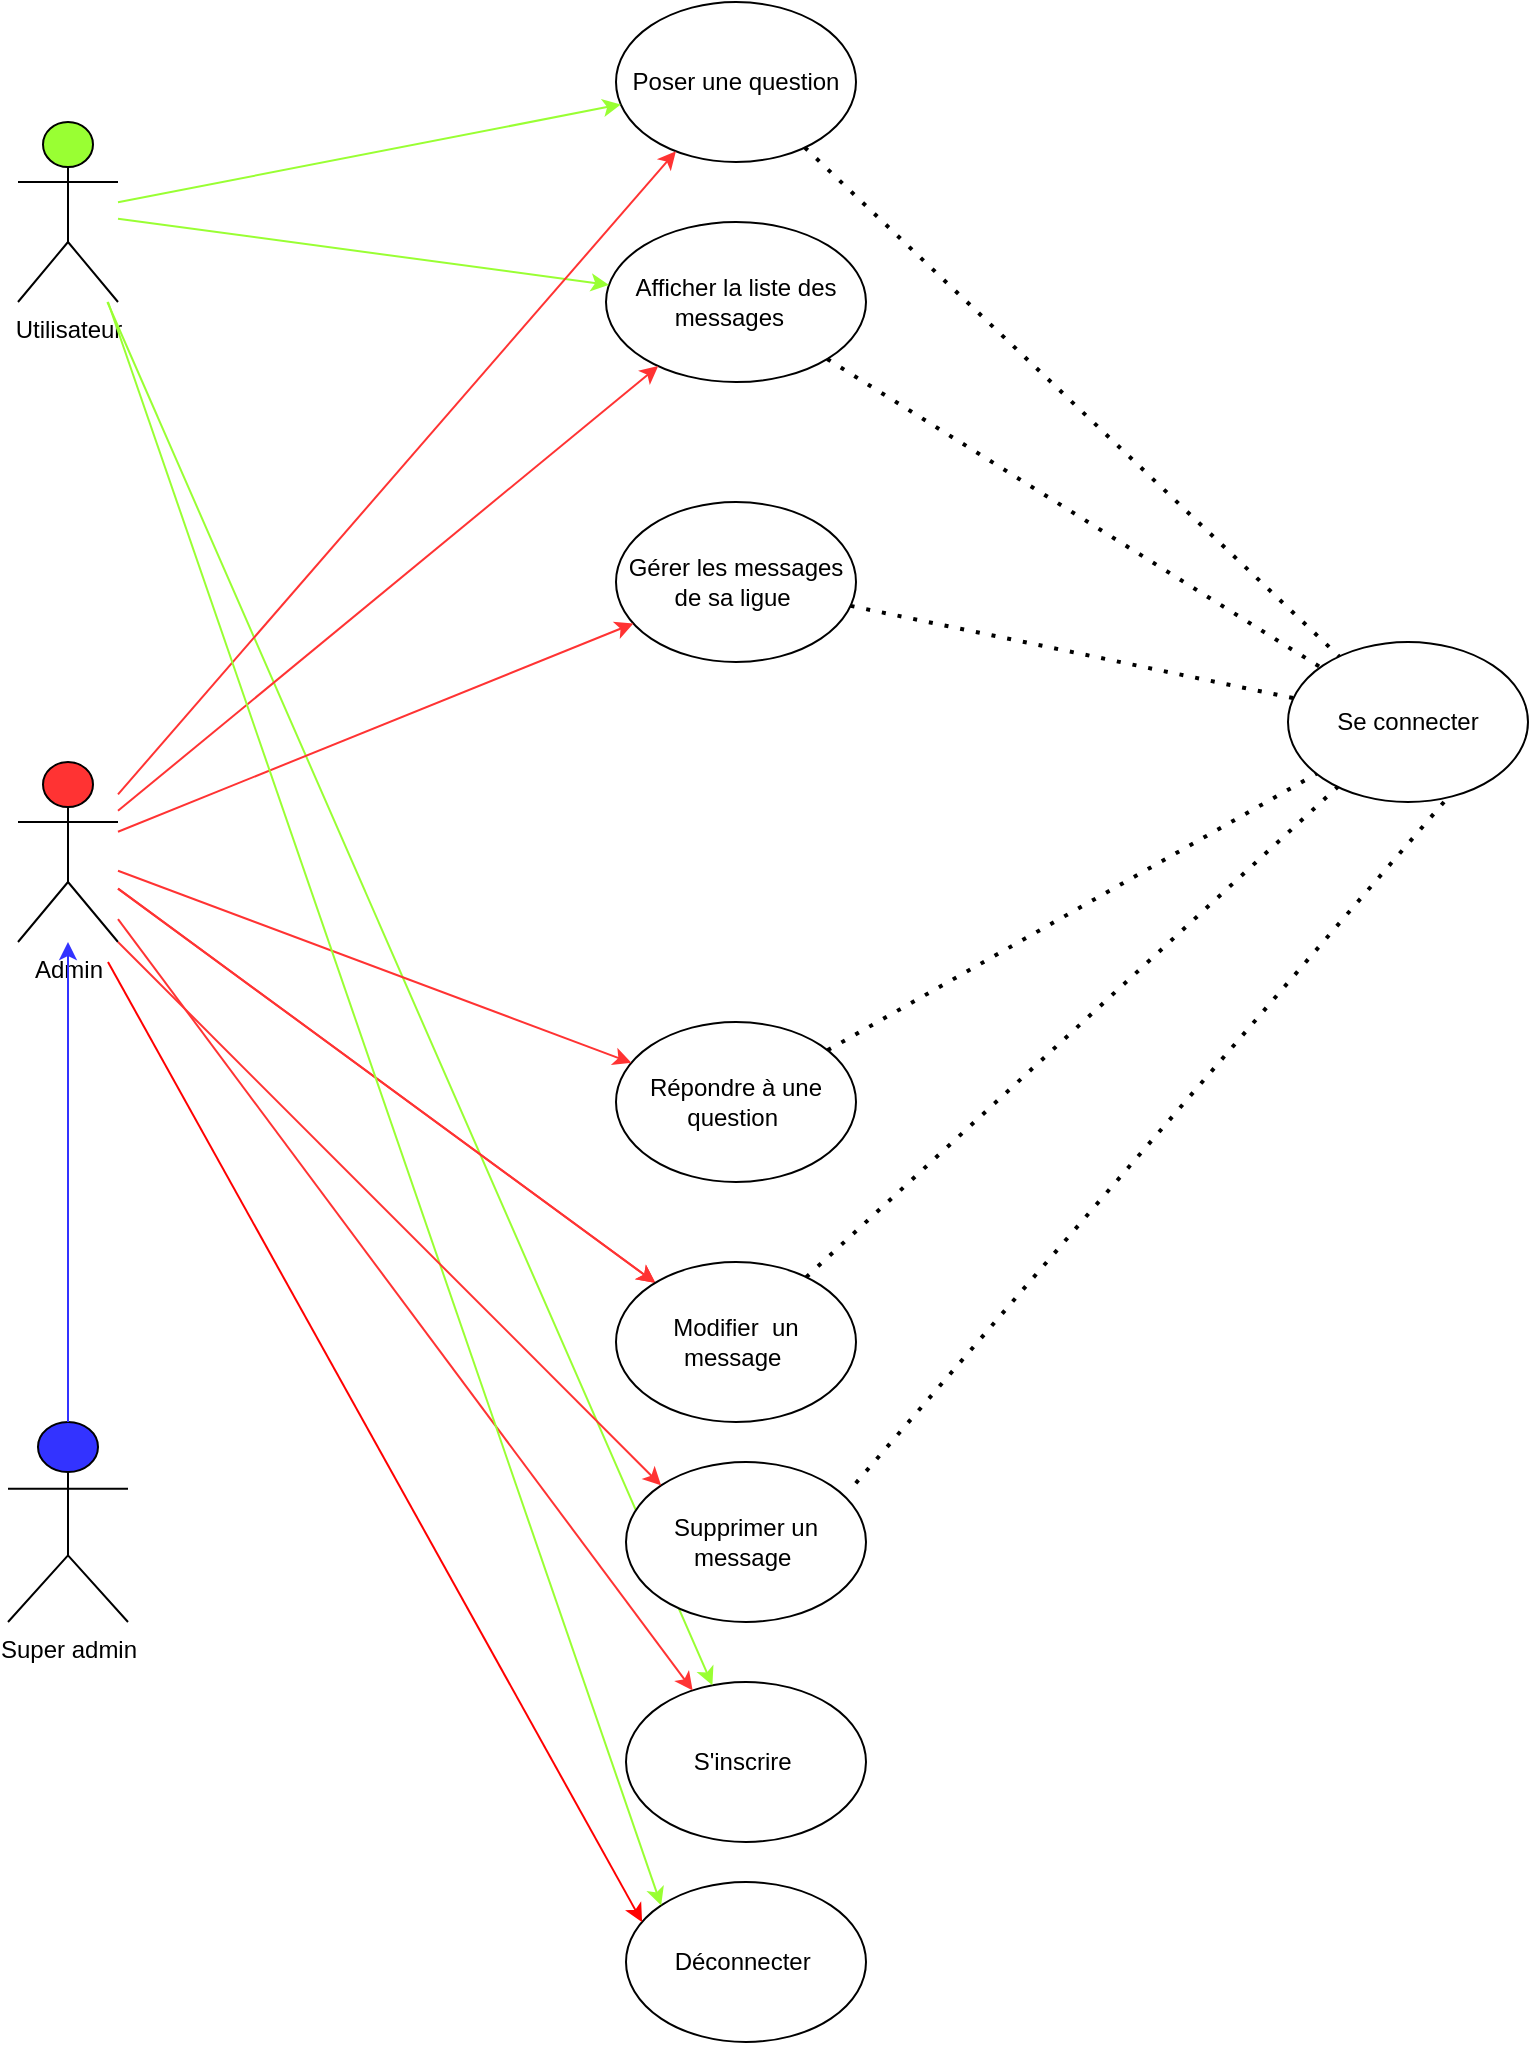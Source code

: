 <mxfile version="26.0.6">
  <diagram name="Page-1" id="M9ZF05xPXaLbQMJgIYiB">
    <mxGraphModel grid="1" page="1" gridSize="10" guides="1" tooltips="1" connect="1" arrows="1" fold="1" pageScale="1" pageWidth="827" pageHeight="1169" math="0" shadow="0">
      <root>
        <mxCell id="0" />
        <mxCell id="1" parent="0" />
        <mxCell id="ItFc6qjYGQzhmiUpGOcp-2" value="Utilisateur" style="shape=umlActor;verticalLabelPosition=bottom;verticalAlign=top;html=1;outlineConnect=0;fillColor=#99FF33;" vertex="1" parent="1">
          <mxGeometry x="55" y="140" width="50" height="90" as="geometry" />
        </mxCell>
        <mxCell id="ItFc6qjYGQzhmiUpGOcp-6" value="Admin" style="shape=umlActor;verticalLabelPosition=bottom;verticalAlign=top;html=1;outlineConnect=0;fillColor=#FF3333;" vertex="1" parent="1">
          <mxGeometry x="55" y="460" width="50" height="90" as="geometry" />
        </mxCell>
        <mxCell id="ItFc6qjYGQzhmiUpGOcp-13" value="Super admin" style="shape=umlActor;verticalLabelPosition=bottom;verticalAlign=top;html=1;outlineConnect=0;fillColor=#3333FF;" vertex="1" parent="1">
          <mxGeometry x="50" y="790" width="60" height="100" as="geometry" />
        </mxCell>
        <mxCell id="ItFc6qjYGQzhmiUpGOcp-17" value="S&#39;inscrire&amp;nbsp;" style="ellipse;whiteSpace=wrap;html=1;" vertex="1" parent="1">
          <mxGeometry x="359" y="920" width="120" height="80" as="geometry" />
        </mxCell>
        <mxCell id="ItFc6qjYGQzhmiUpGOcp-18" value="" style="endArrow=classic;html=1;rounded=0;strokeColor=#99FF33;" edge="1" parent="1" source="ItFc6qjYGQzhmiUpGOcp-2" target="ItFc6qjYGQzhmiUpGOcp-17">
          <mxGeometry width="50" height="50" relative="1" as="geometry">
            <mxPoint x="420" y="590" as="sourcePoint" />
            <mxPoint x="470" y="540" as="targetPoint" />
          </mxGeometry>
        </mxCell>
        <mxCell id="ItFc6qjYGQzhmiUpGOcp-20" value="Se connecter" style="ellipse;whiteSpace=wrap;html=1;" vertex="1" parent="1">
          <mxGeometry x="690" y="400" width="120" height="80" as="geometry" />
        </mxCell>
        <mxCell id="ItFc6qjYGQzhmiUpGOcp-21" style="edgeStyle=orthogonalEdgeStyle;rounded=0;orthogonalLoop=1;jettySize=auto;html=1;exitX=0.5;exitY=1;exitDx=0;exitDy=0;" edge="1" parent="1" source="ItFc6qjYGQzhmiUpGOcp-20" target="ItFc6qjYGQzhmiUpGOcp-20">
          <mxGeometry relative="1" as="geometry" />
        </mxCell>
        <mxCell id="ItFc6qjYGQzhmiUpGOcp-23" value="Afficher la liste des messages&amp;nbsp;&amp;nbsp;" style="ellipse;whiteSpace=wrap;html=1;" vertex="1" parent="1">
          <mxGeometry x="349" y="190" width="130" height="80" as="geometry" />
        </mxCell>
        <mxCell id="ItFc6qjYGQzhmiUpGOcp-24" value="Poser une question" style="ellipse;whiteSpace=wrap;html=1;" vertex="1" parent="1">
          <mxGeometry x="354" y="80" width="120" height="80" as="geometry" />
        </mxCell>
        <mxCell id="ItFc6qjYGQzhmiUpGOcp-31" value="" style="endArrow=classic;html=1;rounded=0;strokeColor=#FF3333;" edge="1" parent="1" source="ItFc6qjYGQzhmiUpGOcp-6" target="ItFc6qjYGQzhmiUpGOcp-17">
          <mxGeometry width="50" height="50" relative="1" as="geometry">
            <mxPoint x="150" y="630" as="sourcePoint" />
            <mxPoint x="470" y="540" as="targetPoint" />
          </mxGeometry>
        </mxCell>
        <mxCell id="ItFc6qjYGQzhmiUpGOcp-34" value="" style="endArrow=classic;html=1;rounded=0;strokeColor=#99FF33;" edge="1" parent="1" source="ItFc6qjYGQzhmiUpGOcp-2" target="ItFc6qjYGQzhmiUpGOcp-23">
          <mxGeometry width="50" height="50" relative="1" as="geometry">
            <mxPoint x="420" y="590" as="sourcePoint" />
            <mxPoint x="470" y="540" as="targetPoint" />
          </mxGeometry>
        </mxCell>
        <mxCell id="ItFc6qjYGQzhmiUpGOcp-35" value="" style="endArrow=classic;html=1;rounded=0;strokeColor=#99FF33;" edge="1" parent="1" source="ItFc6qjYGQzhmiUpGOcp-2" target="ItFc6qjYGQzhmiUpGOcp-24">
          <mxGeometry width="50" height="50" relative="1" as="geometry">
            <mxPoint x="420" y="590" as="sourcePoint" />
            <mxPoint x="470" y="540" as="targetPoint" />
          </mxGeometry>
        </mxCell>
        <mxCell id="ItFc6qjYGQzhmiUpGOcp-36" value="" style="endArrow=classic;html=1;rounded=0;strokeColor=#FF3333;" edge="1" parent="1" source="ItFc6qjYGQzhmiUpGOcp-6" target="ItFc6qjYGQzhmiUpGOcp-23">
          <mxGeometry width="50" height="50" relative="1" as="geometry">
            <mxPoint x="420" y="590" as="sourcePoint" />
            <mxPoint x="470" y="540" as="targetPoint" />
          </mxGeometry>
        </mxCell>
        <mxCell id="ItFc6qjYGQzhmiUpGOcp-38" value="Répondre à une question&amp;nbsp;" style="ellipse;whiteSpace=wrap;html=1;" vertex="1" parent="1">
          <mxGeometry x="354" y="590" width="120" height="80" as="geometry" />
        </mxCell>
        <mxCell id="ItFc6qjYGQzhmiUpGOcp-39" value="" style="endArrow=classic;html=1;rounded=0;strokeColor=#FF3333;" edge="1" parent="1" source="ItFc6qjYGQzhmiUpGOcp-6" target="ItFc6qjYGQzhmiUpGOcp-38">
          <mxGeometry width="50" height="50" relative="1" as="geometry">
            <mxPoint x="420" y="590" as="sourcePoint" />
            <mxPoint x="470" y="540" as="targetPoint" />
          </mxGeometry>
        </mxCell>
        <mxCell id="ItFc6qjYGQzhmiUpGOcp-43" value="" style="endArrow=classic;html=1;rounded=0;strokeColor=#FF3333;" edge="1" parent="1" source="ItFc6qjYGQzhmiUpGOcp-6" target="ItFc6qjYGQzhmiUpGOcp-42">
          <mxGeometry width="50" height="50" relative="1" as="geometry">
            <mxPoint x="420" y="590" as="sourcePoint" />
            <mxPoint x="470" y="540" as="targetPoint" />
          </mxGeometry>
        </mxCell>
        <mxCell id="ItFc6qjYGQzhmiUpGOcp-45" value="Gérer les messages de sa ligue&amp;nbsp;" style="ellipse;whiteSpace=wrap;html=1;" vertex="1" parent="1">
          <mxGeometry x="354" y="330" width="120" height="80" as="geometry" />
        </mxCell>
        <mxCell id="ItFc6qjYGQzhmiUpGOcp-46" value="" style="endArrow=classic;html=1;rounded=0;strokeColor=#FF3333;" edge="1" parent="1" source="ItFc6qjYGQzhmiUpGOcp-6" target="ItFc6qjYGQzhmiUpGOcp-45">
          <mxGeometry width="50" height="50" relative="1" as="geometry">
            <mxPoint x="420" y="590" as="sourcePoint" />
            <mxPoint x="470" y="540" as="targetPoint" />
          </mxGeometry>
        </mxCell>
        <mxCell id="ItFc6qjYGQzhmiUpGOcp-50" value="" style="endArrow=none;dashed=1;html=1;dashPattern=1 3;strokeWidth=2;rounded=0;" edge="1" parent="1" source="ItFc6qjYGQzhmiUpGOcp-24" target="ItFc6qjYGQzhmiUpGOcp-20">
          <mxGeometry width="50" height="50" relative="1" as="geometry">
            <mxPoint x="420" y="590" as="sourcePoint" />
            <mxPoint x="470" y="540" as="targetPoint" />
          </mxGeometry>
        </mxCell>
        <mxCell id="ItFc6qjYGQzhmiUpGOcp-51" value="" style="endArrow=classic;html=1;rounded=0;strokeColor=#FF3333;" edge="1" parent="1" source="ItFc6qjYGQzhmiUpGOcp-6" target="ItFc6qjYGQzhmiUpGOcp-42">
          <mxGeometry width="50" height="50" relative="1" as="geometry">
            <mxPoint x="105" y="522" as="sourcePoint" />
            <mxPoint x="557" y="822" as="targetPoint" />
          </mxGeometry>
        </mxCell>
        <mxCell id="ItFc6qjYGQzhmiUpGOcp-42" value="Modifier&amp;nbsp; un message&amp;nbsp;" style="ellipse;whiteSpace=wrap;html=1;" vertex="1" parent="1">
          <mxGeometry x="354" y="710" width="120" height="80" as="geometry" />
        </mxCell>
        <mxCell id="ItFc6qjYGQzhmiUpGOcp-52" value="" style="endArrow=none;dashed=1;html=1;dashPattern=1 3;strokeWidth=2;rounded=0;" edge="1" parent="1" source="ItFc6qjYGQzhmiUpGOcp-23" target="ItFc6qjYGQzhmiUpGOcp-20">
          <mxGeometry width="50" height="50" relative="1" as="geometry">
            <mxPoint x="420" y="590" as="sourcePoint" />
            <mxPoint x="470" y="540" as="targetPoint" />
          </mxGeometry>
        </mxCell>
        <mxCell id="ItFc6qjYGQzhmiUpGOcp-53" value="" style="endArrow=none;dashed=1;html=1;dashPattern=1 3;strokeWidth=2;rounded=0;" edge="1" parent="1" source="ItFc6qjYGQzhmiUpGOcp-45" target="ItFc6qjYGQzhmiUpGOcp-20">
          <mxGeometry width="50" height="50" relative="1" as="geometry">
            <mxPoint x="420" y="590" as="sourcePoint" />
            <mxPoint x="470" y="540" as="targetPoint" />
          </mxGeometry>
        </mxCell>
        <mxCell id="ItFc6qjYGQzhmiUpGOcp-54" value="" style="endArrow=none;dashed=1;html=1;dashPattern=1 3;strokeWidth=2;rounded=0;" edge="1" parent="1" source="ItFc6qjYGQzhmiUpGOcp-38" target="ItFc6qjYGQzhmiUpGOcp-20">
          <mxGeometry width="50" height="50" relative="1" as="geometry">
            <mxPoint x="420" y="590" as="sourcePoint" />
            <mxPoint x="470" y="540" as="targetPoint" />
          </mxGeometry>
        </mxCell>
        <mxCell id="ItFc6qjYGQzhmiUpGOcp-55" value="" style="endArrow=none;dashed=1;html=1;dashPattern=1 3;strokeWidth=2;rounded=0;" edge="1" parent="1" source="ItFc6qjYGQzhmiUpGOcp-42" target="ItFc6qjYGQzhmiUpGOcp-20">
          <mxGeometry width="50" height="50" relative="1" as="geometry">
            <mxPoint x="420" y="590" as="sourcePoint" />
            <mxPoint x="470" y="540" as="targetPoint" />
          </mxGeometry>
        </mxCell>
        <mxCell id="ItFc6qjYGQzhmiUpGOcp-57" value="" style="endArrow=classic;html=1;rounded=0;strokeColor=#3333FF;" edge="1" parent="1" source="ItFc6qjYGQzhmiUpGOcp-13" target="ItFc6qjYGQzhmiUpGOcp-6">
          <mxGeometry width="50" height="50" relative="1" as="geometry">
            <mxPoint x="490" y="600" as="sourcePoint" />
            <mxPoint x="540" y="550" as="targetPoint" />
          </mxGeometry>
        </mxCell>
        <mxCell id="ItFc6qjYGQzhmiUpGOcp-60" value="" style="endArrow=classic;html=1;rounded=0;strokeColor=#FF3333;" edge="1" parent="1" source="ItFc6qjYGQzhmiUpGOcp-6" target="ItFc6qjYGQzhmiUpGOcp-24">
          <mxGeometry width="50" height="50" relative="1" as="geometry">
            <mxPoint x="100" y="400" as="sourcePoint" />
            <mxPoint x="150" y="350" as="targetPoint" />
          </mxGeometry>
        </mxCell>
        <mxCell id="XHVmn7WK2hqidXP5CTJJ-2" value="Supprimer un message&amp;nbsp;" style="ellipse;whiteSpace=wrap;html=1;" vertex="1" parent="1">
          <mxGeometry x="359" y="810" width="120" height="80" as="geometry" />
        </mxCell>
        <mxCell id="XHVmn7WK2hqidXP5CTJJ-3" value="Déconnecter&amp;nbsp;" style="ellipse;whiteSpace=wrap;html=1;" vertex="1" parent="1">
          <mxGeometry x="359" y="1020" width="120" height="80" as="geometry" />
        </mxCell>
        <mxCell id="XHVmn7WK2hqidXP5CTJJ-5" value="" style="endArrow=classic;html=1;rounded=0;entryX=0.067;entryY=0.25;entryDx=0;entryDy=0;entryPerimeter=0;fillColor=#f8cecc;strokeColor=#FF0000;" edge="1" parent="1" target="XHVmn7WK2hqidXP5CTJJ-3">
          <mxGeometry width="50" height="50" relative="1" as="geometry">
            <mxPoint x="100" y="560" as="sourcePoint" />
            <mxPoint x="140" y="580" as="targetPoint" />
          </mxGeometry>
        </mxCell>
        <mxCell id="XHVmn7WK2hqidXP5CTJJ-6" value="" style="endArrow=classic;html=1;rounded=0;entryX=0;entryY=0;entryDx=0;entryDy=0;strokeColor=#99FF33;" edge="1" parent="1" target="XHVmn7WK2hqidXP5CTJJ-3">
          <mxGeometry width="50" height="50" relative="1" as="geometry">
            <mxPoint x="100" y="230" as="sourcePoint" />
            <mxPoint x="210" y="520" as="targetPoint" />
          </mxGeometry>
        </mxCell>
        <mxCell id="XHVmn7WK2hqidXP5CTJJ-7" value="" style="endArrow=none;dashed=1;html=1;dashPattern=1 3;strokeWidth=2;rounded=0;exitX=0.65;exitY=1;exitDx=0;exitDy=0;exitPerimeter=0;entryX=0.933;entryY=0.175;entryDx=0;entryDy=0;entryPerimeter=0;" edge="1" parent="1" source="ItFc6qjYGQzhmiUpGOcp-20" target="XHVmn7WK2hqidXP5CTJJ-2">
          <mxGeometry width="50" height="50" relative="1" as="geometry">
            <mxPoint x="390" y="730" as="sourcePoint" />
            <mxPoint x="440" y="680" as="targetPoint" />
          </mxGeometry>
        </mxCell>
        <mxCell id="XHVmn7WK2hqidXP5CTJJ-8" value="" style="endArrow=classic;html=1;rounded=0;exitX=1;exitY=1;exitDx=0;exitDy=0;exitPerimeter=0;entryX=0;entryY=0;entryDx=0;entryDy=0;strokeColor=#FF3333;" edge="1" parent="1" source="ItFc6qjYGQzhmiUpGOcp-6" target="XHVmn7WK2hqidXP5CTJJ-2">
          <mxGeometry width="50" height="50" relative="1" as="geometry">
            <mxPoint x="390" y="730" as="sourcePoint" />
            <mxPoint x="440" y="680" as="targetPoint" />
          </mxGeometry>
        </mxCell>
      </root>
    </mxGraphModel>
  </diagram>
</mxfile>
